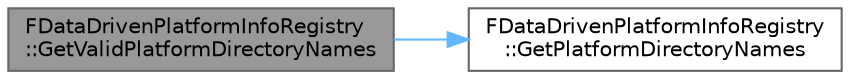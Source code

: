 digraph "FDataDrivenPlatformInfoRegistry::GetValidPlatformDirectoryNames"
{
 // INTERACTIVE_SVG=YES
 // LATEX_PDF_SIZE
  bgcolor="transparent";
  edge [fontname=Helvetica,fontsize=10,labelfontname=Helvetica,labelfontsize=10];
  node [fontname=Helvetica,fontsize=10,shape=box,height=0.2,width=0.4];
  rankdir="LR";
  Node1 [id="Node000001",label="FDataDrivenPlatformInfoRegistry\l::GetValidPlatformDirectoryNames",height=0.2,width=0.4,color="gray40", fillcolor="grey60", style="filled", fontcolor="black",tooltip="Gets a set of platform names based on GetAllPlatformInfos, their AdditionalRestrictedFolders,..."];
  Node1 -> Node2 [id="edge1_Node000001_Node000002",color="steelblue1",style="solid",tooltip=" "];
  Node2 [id="Node000002",label="FDataDrivenPlatformInfoRegistry\l::GetPlatformDirectoryNames",height=0.2,width=0.4,color="grey40", fillcolor="white", style="filled",URL="$d8/d4e/structFDataDrivenPlatformInfoRegistry.html#a168d8fe21482b1801b9a13c0c8b7e663",tooltip="Gets a set of platform names based on GetAllPlatformInfos, their AdditionalRestrictedFolders This is ..."];
}
